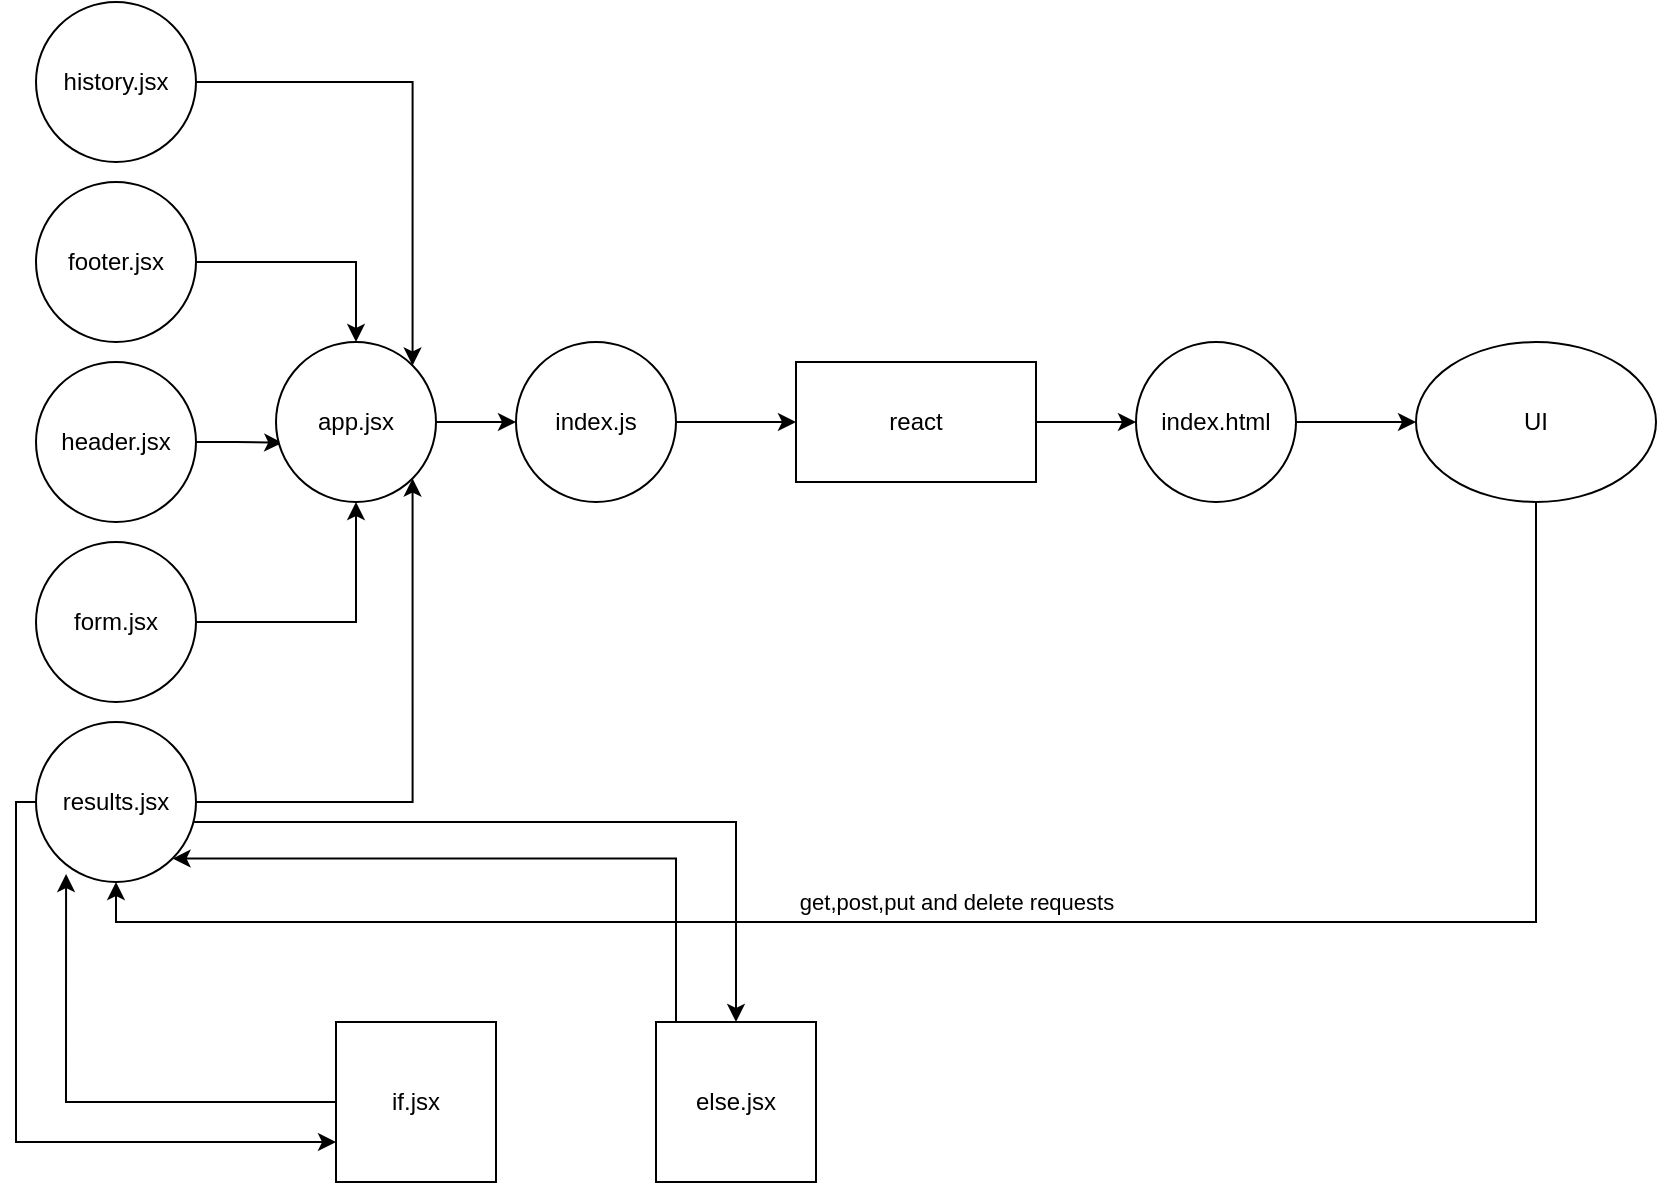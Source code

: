 <mxfile version="14.8.1" type="github"><diagram id="CyibtDGt1zRBIY38E2ax" name="Page-1"><mxGraphModel dx="1422" dy="762" grid="1" gridSize="10" guides="1" tooltips="1" connect="1" arrows="1" fold="1" page="1" pageScale="1" pageWidth="850" pageHeight="1100" math="0" shadow="0"><root><mxCell id="0"/><mxCell id="1" parent="0"/><mxCell id="5jCtWk1MnimySxwpMfV8-1" style="edgeStyle=orthogonalEdgeStyle;rounded=0;orthogonalLoop=1;jettySize=auto;html=1;exitX=1;exitY=0.5;exitDx=0;exitDy=0;entryX=0;entryY=0.5;entryDx=0;entryDy=0;" edge="1" parent="1" source="5jCtWk1MnimySxwpMfV8-2" target="5jCtWk1MnimySxwpMfV8-15"><mxGeometry relative="1" as="geometry"/></mxCell><mxCell id="5jCtWk1MnimySxwpMfV8-2" value="react" style="rounded=0;whiteSpace=wrap;html=1;" vertex="1" parent="1"><mxGeometry x="420" y="220" width="120" height="60" as="geometry"/></mxCell><mxCell id="5jCtWk1MnimySxwpMfV8-3" style="edgeStyle=orthogonalEdgeStyle;rounded=0;orthogonalLoop=1;jettySize=auto;html=1;entryX=0.5;entryY=1;entryDx=0;entryDy=0;" edge="1" parent="1" source="5jCtWk1MnimySxwpMfV8-5" target="5jCtWk1MnimySxwpMfV8-19"><mxGeometry relative="1" as="geometry"><Array as="points"><mxPoint x="790" y="500"/><mxPoint x="80" y="500"/></Array></mxGeometry></mxCell><mxCell id="5jCtWk1MnimySxwpMfV8-4" value="get,post,put and delete requests" style="edgeLabel;html=1;align=center;verticalAlign=middle;resizable=0;points=[];" vertex="1" connectable="0" parent="5jCtWk1MnimySxwpMfV8-3"><mxGeometry x="0.138" y="2" relative="1" as="geometry"><mxPoint x="35" y="-12" as="offset"/></mxGeometry></mxCell><mxCell id="5jCtWk1MnimySxwpMfV8-5" value="UI" style="ellipse;whiteSpace=wrap;html=1;" vertex="1" parent="1"><mxGeometry x="730" y="210" width="120" height="80" as="geometry"/></mxCell><mxCell id="5jCtWk1MnimySxwpMfV8-6" style="edgeStyle=orthogonalEdgeStyle;rounded=0;orthogonalLoop=1;jettySize=auto;html=1;entryX=0.5;entryY=0;entryDx=0;entryDy=0;" edge="1" parent="1" source="5jCtWk1MnimySxwpMfV8-7" target="5jCtWk1MnimySxwpMfV8-17"><mxGeometry relative="1" as="geometry"/></mxCell><mxCell id="5jCtWk1MnimySxwpMfV8-7" value="footer.jsx" style="ellipse;whiteSpace=wrap;html=1;aspect=fixed;" vertex="1" parent="1"><mxGeometry x="40" y="130" width="80" height="80" as="geometry"/></mxCell><mxCell id="5jCtWk1MnimySxwpMfV8-8" style="edgeStyle=orthogonalEdgeStyle;rounded=0;orthogonalLoop=1;jettySize=auto;html=1;entryX=0.039;entryY=0.63;entryDx=0;entryDy=0;entryPerimeter=0;" edge="1" parent="1" source="5jCtWk1MnimySxwpMfV8-9" target="5jCtWk1MnimySxwpMfV8-17"><mxGeometry relative="1" as="geometry"/></mxCell><mxCell id="5jCtWk1MnimySxwpMfV8-9" value="header.jsx" style="ellipse;whiteSpace=wrap;html=1;aspect=fixed;" vertex="1" parent="1"><mxGeometry x="40" y="220" width="80" height="80" as="geometry"/></mxCell><mxCell id="5jCtWk1MnimySxwpMfV8-10" style="edgeStyle=orthogonalEdgeStyle;rounded=0;orthogonalLoop=1;jettySize=auto;html=1;entryX=0.5;entryY=1;entryDx=0;entryDy=0;" edge="1" parent="1" source="5jCtWk1MnimySxwpMfV8-11" target="5jCtWk1MnimySxwpMfV8-17"><mxGeometry relative="1" as="geometry"><mxPoint x="200" y="300" as="targetPoint"/></mxGeometry></mxCell><mxCell id="5jCtWk1MnimySxwpMfV8-11" value="form.jsx" style="ellipse;whiteSpace=wrap;html=1;aspect=fixed;" vertex="1" parent="1"><mxGeometry x="40" y="310" width="80" height="80" as="geometry"/></mxCell><mxCell id="5jCtWk1MnimySxwpMfV8-12" style="edgeStyle=orthogonalEdgeStyle;rounded=0;orthogonalLoop=1;jettySize=auto;html=1;entryX=0;entryY=0.5;entryDx=0;entryDy=0;" edge="1" parent="1" source="5jCtWk1MnimySxwpMfV8-13" target="5jCtWk1MnimySxwpMfV8-2"><mxGeometry relative="1" as="geometry"/></mxCell><mxCell id="5jCtWk1MnimySxwpMfV8-13" value="index.js" style="ellipse;whiteSpace=wrap;html=1;aspect=fixed;" vertex="1" parent="1"><mxGeometry x="280" y="210" width="80" height="80" as="geometry"/></mxCell><mxCell id="5jCtWk1MnimySxwpMfV8-14" style="edgeStyle=orthogonalEdgeStyle;rounded=0;orthogonalLoop=1;jettySize=auto;html=1;entryX=0;entryY=0.5;entryDx=0;entryDy=0;" edge="1" parent="1" source="5jCtWk1MnimySxwpMfV8-15" target="5jCtWk1MnimySxwpMfV8-5"><mxGeometry relative="1" as="geometry"><mxPoint x="670" y="250" as="targetPoint"/></mxGeometry></mxCell><mxCell id="5jCtWk1MnimySxwpMfV8-15" value="index.html" style="ellipse;whiteSpace=wrap;html=1;aspect=fixed;" vertex="1" parent="1"><mxGeometry x="590" y="210" width="80" height="80" as="geometry"/></mxCell><mxCell id="5jCtWk1MnimySxwpMfV8-16" style="edgeStyle=orthogonalEdgeStyle;rounded=0;orthogonalLoop=1;jettySize=auto;html=1;exitX=1;exitY=0.5;exitDx=0;exitDy=0;entryX=0;entryY=0.5;entryDx=0;entryDy=0;" edge="1" parent="1" source="5jCtWk1MnimySxwpMfV8-17" target="5jCtWk1MnimySxwpMfV8-13"><mxGeometry relative="1" as="geometry"/></mxCell><mxCell id="5jCtWk1MnimySxwpMfV8-17" value="app.jsx" style="ellipse;whiteSpace=wrap;html=1;aspect=fixed;" vertex="1" parent="1"><mxGeometry x="160" y="210" width="80" height="80" as="geometry"/></mxCell><mxCell id="5jCtWk1MnimySxwpMfV8-18" style="edgeStyle=orthogonalEdgeStyle;rounded=0;orthogonalLoop=1;jettySize=auto;html=1;entryX=1;entryY=1;entryDx=0;entryDy=0;" edge="1" parent="1" source="5jCtWk1MnimySxwpMfV8-19" target="5jCtWk1MnimySxwpMfV8-17"><mxGeometry relative="1" as="geometry"/></mxCell><mxCell id="5jCtWk1MnimySxwpMfV8-24" style="edgeStyle=orthogonalEdgeStyle;rounded=0;orthogonalLoop=1;jettySize=auto;html=1;entryX=0;entryY=0.75;entryDx=0;entryDy=0;" edge="1" parent="1" source="5jCtWk1MnimySxwpMfV8-19" target="5jCtWk1MnimySxwpMfV8-23"><mxGeometry relative="1" as="geometry"><Array as="points"><mxPoint x="30" y="440"/><mxPoint x="30" y="610"/></Array></mxGeometry></mxCell><mxCell id="5jCtWk1MnimySxwpMfV8-26" style="edgeStyle=orthogonalEdgeStyle;rounded=0;orthogonalLoop=1;jettySize=auto;html=1;" edge="1" parent="1" source="5jCtWk1MnimySxwpMfV8-19" target="5jCtWk1MnimySxwpMfV8-22"><mxGeometry relative="1" as="geometry"><Array as="points"><mxPoint x="390" y="450"/></Array></mxGeometry></mxCell><mxCell id="5jCtWk1MnimySxwpMfV8-19" value="results.jsx" style="ellipse;whiteSpace=wrap;html=1;aspect=fixed;" vertex="1" parent="1"><mxGeometry x="40" y="400" width="80" height="80" as="geometry"/></mxCell><mxCell id="5jCtWk1MnimySxwpMfV8-20" style="edgeStyle=orthogonalEdgeStyle;rounded=0;orthogonalLoop=1;jettySize=auto;html=1;entryX=1;entryY=0;entryDx=0;entryDy=0;" edge="1" parent="1" source="5jCtWk1MnimySxwpMfV8-21" target="5jCtWk1MnimySxwpMfV8-17"><mxGeometry relative="1" as="geometry"/></mxCell><mxCell id="5jCtWk1MnimySxwpMfV8-21" value="history.jsx" style="ellipse;whiteSpace=wrap;html=1;aspect=fixed;" vertex="1" parent="1"><mxGeometry x="40" y="40" width="80" height="80" as="geometry"/></mxCell><mxCell id="5jCtWk1MnimySxwpMfV8-28" style="edgeStyle=orthogonalEdgeStyle;rounded=0;orthogonalLoop=1;jettySize=auto;html=1;exitX=0;exitY=0.5;exitDx=0;exitDy=0;entryX=1;entryY=1;entryDx=0;entryDy=0;" edge="1" parent="1" source="5jCtWk1MnimySxwpMfV8-22" target="5jCtWk1MnimySxwpMfV8-19"><mxGeometry relative="1" as="geometry"><Array as="points"><mxPoint x="360" y="590"/><mxPoint x="360" y="468"/></Array></mxGeometry></mxCell><mxCell id="5jCtWk1MnimySxwpMfV8-22" value="else.jsx" style="whiteSpace=wrap;html=1;aspect=fixed;" vertex="1" parent="1"><mxGeometry x="350" y="550" width="80" height="80" as="geometry"/></mxCell><mxCell id="5jCtWk1MnimySxwpMfV8-25" style="edgeStyle=orthogonalEdgeStyle;rounded=0;orthogonalLoop=1;jettySize=auto;html=1;entryX=0.188;entryY=0.95;entryDx=0;entryDy=0;entryPerimeter=0;" edge="1" parent="1" source="5jCtWk1MnimySxwpMfV8-23" target="5jCtWk1MnimySxwpMfV8-19"><mxGeometry relative="1" as="geometry"/></mxCell><mxCell id="5jCtWk1MnimySxwpMfV8-23" value="if.jsx" style="whiteSpace=wrap;html=1;aspect=fixed;" vertex="1" parent="1"><mxGeometry x="190" y="550" width="80" height="80" as="geometry"/></mxCell></root></mxGraphModel></diagram></mxfile>